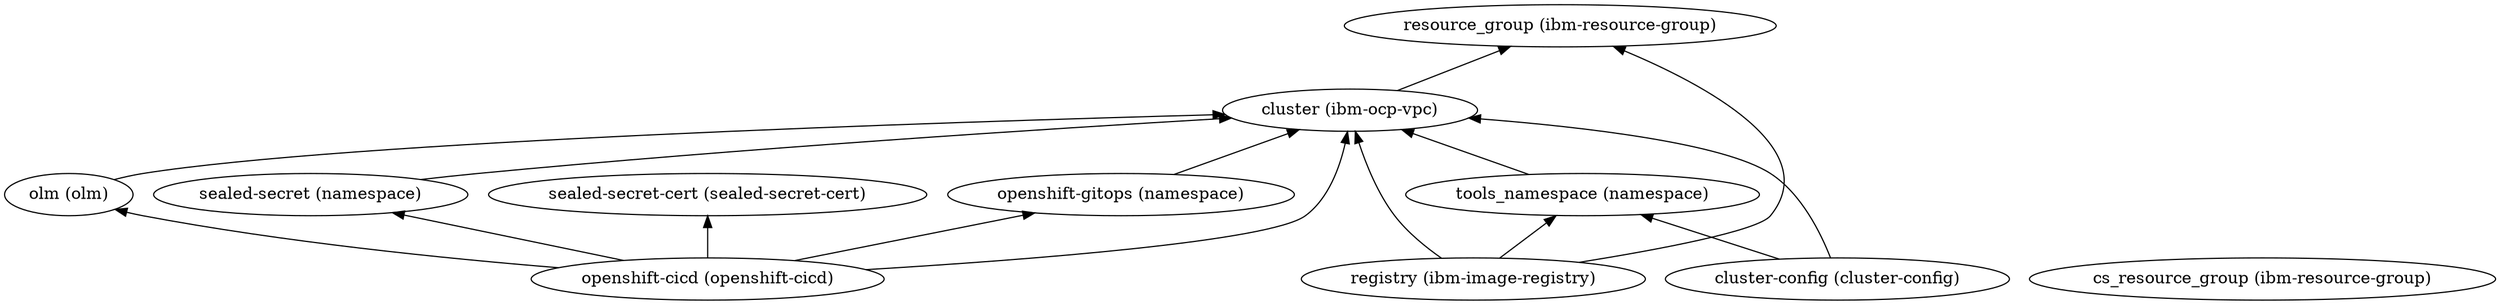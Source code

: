 digraph {
    rankdir="BT"
    "cluster-config (cluster-config)" -> "cluster (ibm-ocp-vpc)"
"cluster-config (cluster-config)" -> "tools_namespace (namespace)"
"cluster-config (cluster-config)"
"cluster (ibm-ocp-vpc)" -> "resource_group (ibm-resource-group)"
"cluster (ibm-ocp-vpc)"
"resource_group (ibm-resource-group)"
"tools_namespace (namespace)" -> "cluster (ibm-ocp-vpc)"
"tools_namespace (namespace)"
"registry (ibm-image-registry)" -> "cluster (ibm-ocp-vpc)"
"registry (ibm-image-registry)" -> "tools_namespace (namespace)"
"registry (ibm-image-registry)" -> "resource_group (ibm-resource-group)"
"registry (ibm-image-registry)"
"cs_resource_group (ibm-resource-group)"
"openshift-gitops (namespace)" -> "cluster (ibm-ocp-vpc)"
"openshift-gitops (namespace)"
"openshift-cicd (openshift-cicd)" -> "cluster (ibm-ocp-vpc)"
"openshift-cicd (openshift-cicd)" -> "olm (olm)"
"openshift-cicd (openshift-cicd)" -> "openshift-gitops (namespace)"
"openshift-cicd (openshift-cicd)" -> "sealed-secret (namespace)"
"openshift-cicd (openshift-cicd)" -> "sealed-secret-cert (sealed-secret-cert)"
"openshift-cicd (openshift-cicd)"
"olm (olm)" -> "cluster (ibm-ocp-vpc)"
"olm (olm)"
"sealed-secret (namespace)" -> "cluster (ibm-ocp-vpc)"
"sealed-secret (namespace)"
"sealed-secret-cert (sealed-secret-cert)"
  }